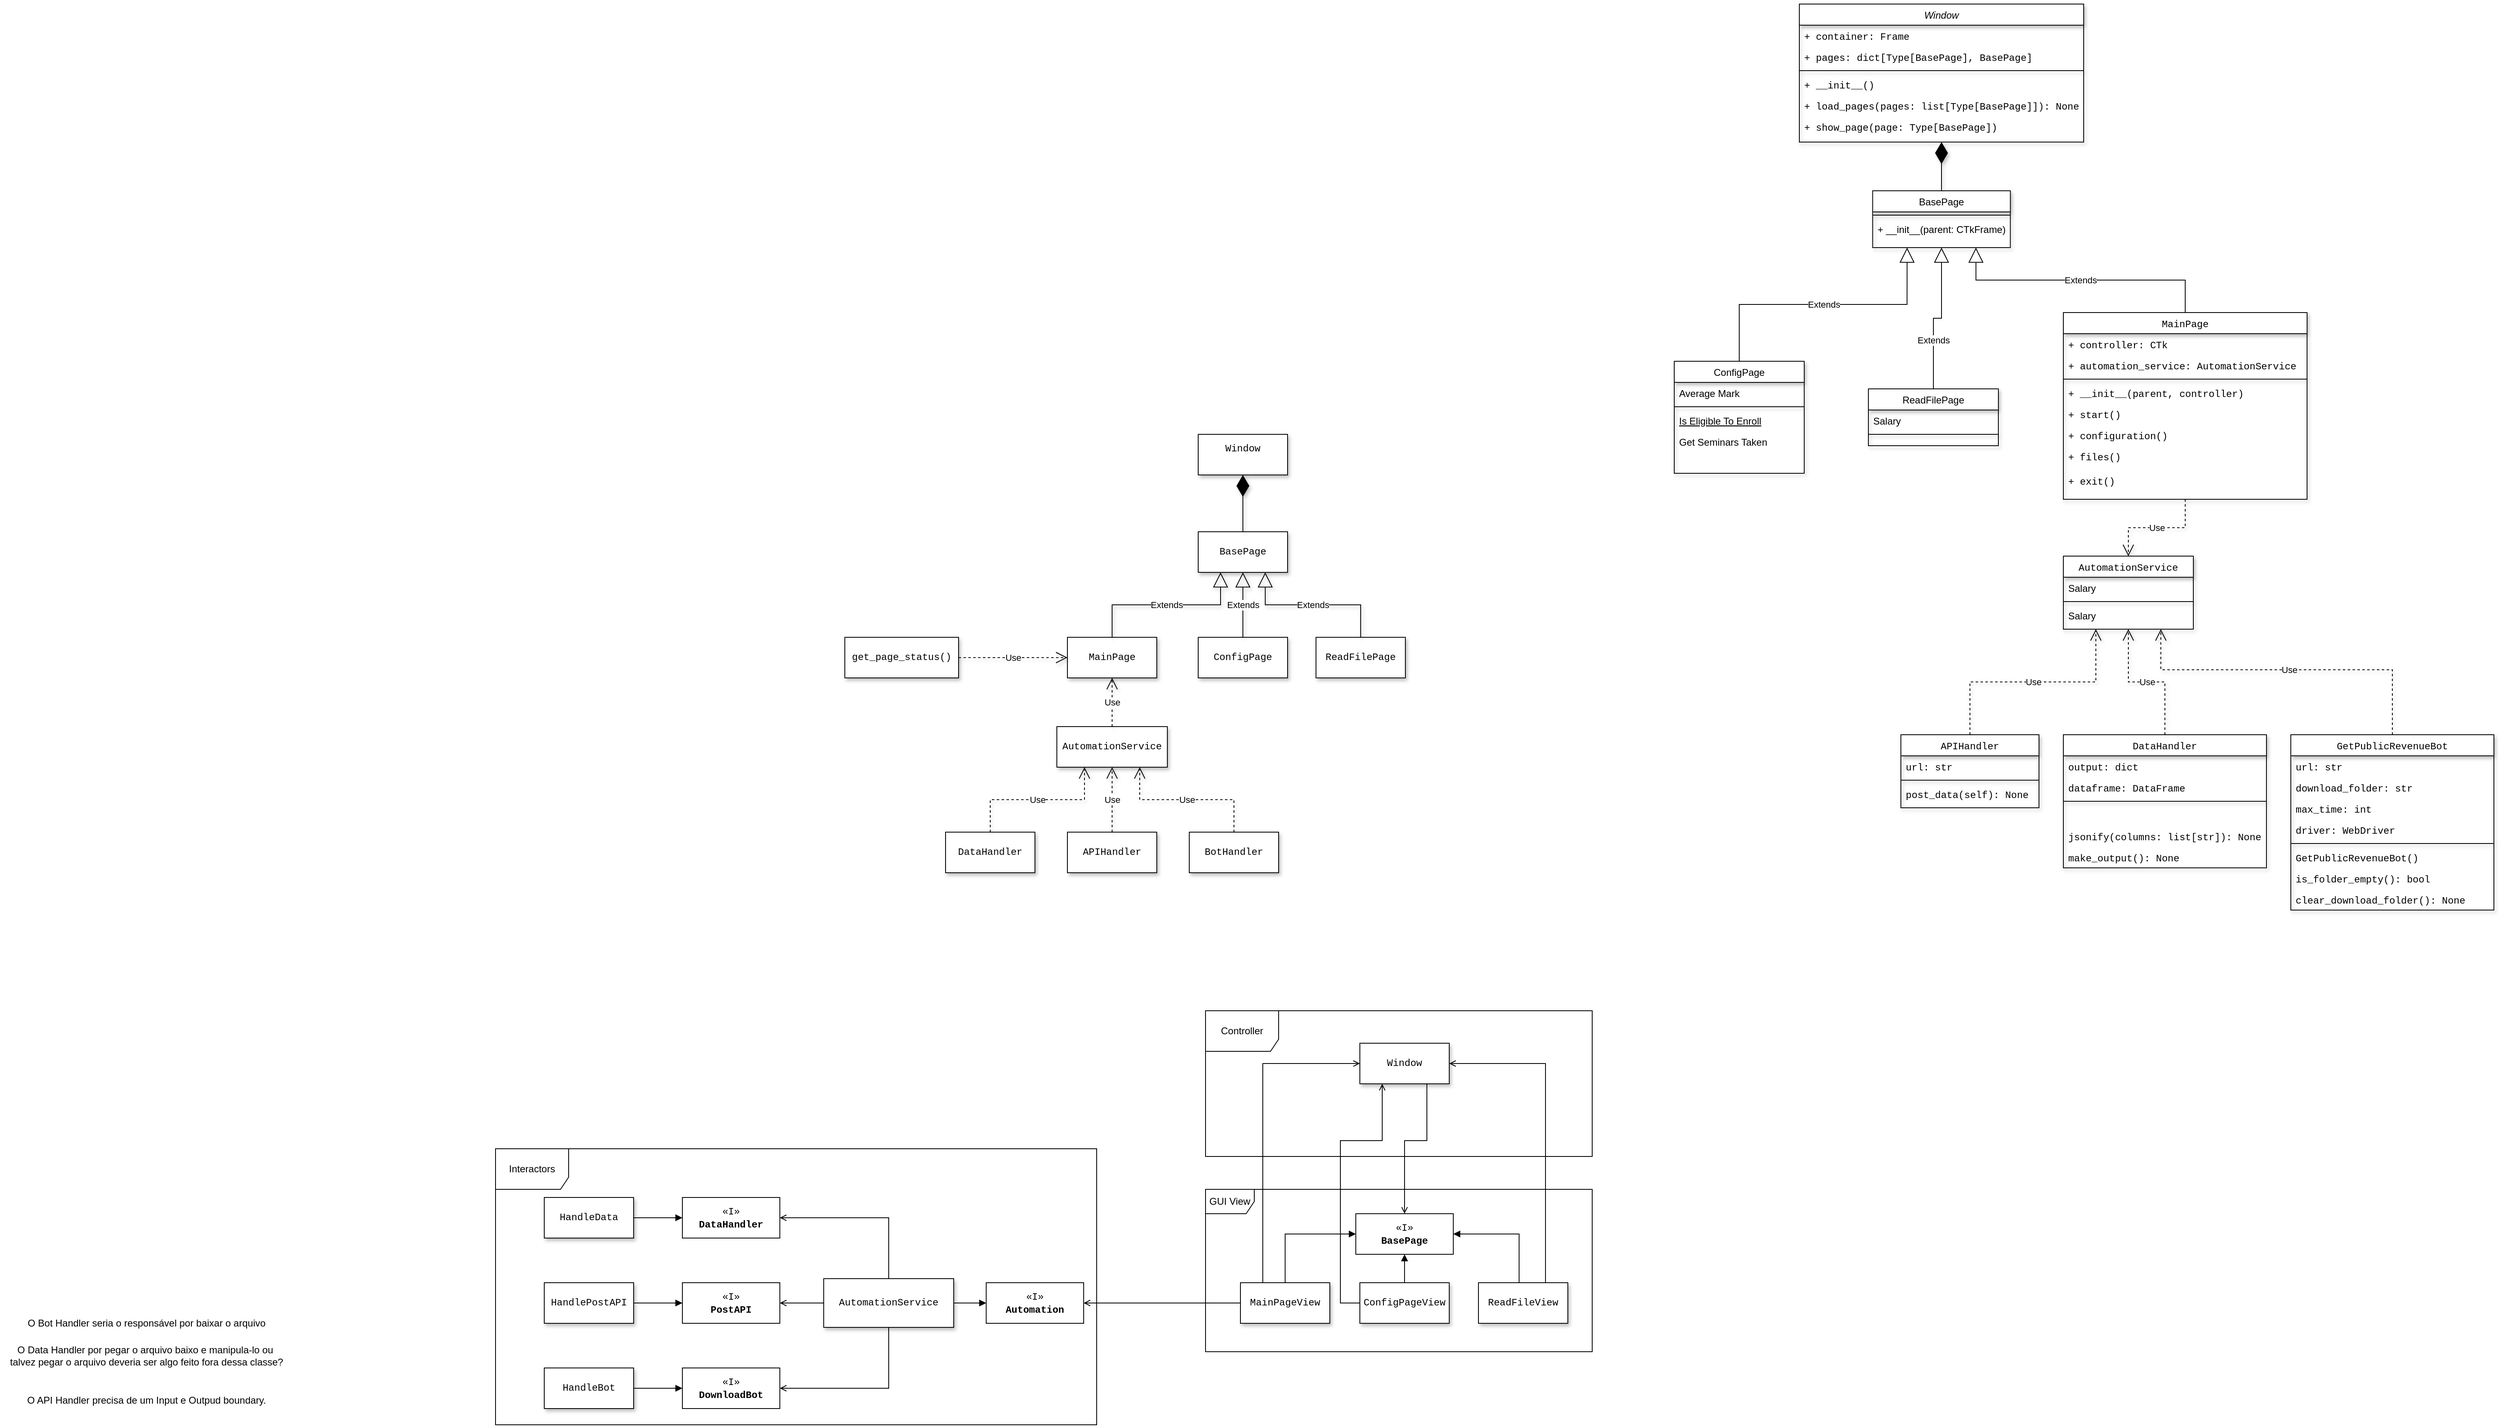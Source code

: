 <mxfile version="24.7.16">
  <diagram id="C5RBs43oDa-KdzZeNtuy" name="Page-1">
    <mxGraphModel dx="3318" dy="892" grid="1" gridSize="10" guides="1" tooltips="1" connect="1" arrows="1" fold="1" page="1" pageScale="1" pageWidth="827" pageHeight="1169" math="0" shadow="0">
      <root>
        <mxCell id="WIyWlLk6GJQsqaUBKTNV-0" />
        <mxCell id="WIyWlLk6GJQsqaUBKTNV-1" parent="WIyWlLk6GJQsqaUBKTNV-0" />
        <mxCell id="zkfFHV4jXpPFQw0GAbJ--0" value="Window" style="swimlane;fontStyle=2;align=center;verticalAlign=top;childLayout=stackLayout;horizontal=1;startSize=26;horizontalStack=0;resizeParent=1;resizeLast=0;collapsible=1;marginBottom=0;rounded=0;shadow=1;strokeWidth=1;" parent="WIyWlLk6GJQsqaUBKTNV-1" vertex="1">
          <mxGeometry x="1235" y="410" width="350" height="170" as="geometry">
            <mxRectangle x="230" y="140" width="160" height="26" as="alternateBounds" />
          </mxGeometry>
        </mxCell>
        <mxCell id="zkfFHV4jXpPFQw0GAbJ--1" value="+ container: Frame" style="text;align=left;verticalAlign=top;spacingLeft=4;spacingRight=4;overflow=hidden;rotatable=0;points=[[0,0.5],[1,0.5]];portConstraint=eastwest;fontFamily=Courier New;shadow=1;" parent="zkfFHV4jXpPFQw0GAbJ--0" vertex="1">
          <mxGeometry y="26" width="350" height="26" as="geometry" />
        </mxCell>
        <mxCell id="g-zU0oQT_0GEfk-_0RB5-38" value="+ pages: dict[Type[BasePage], BasePage]" style="text;align=left;verticalAlign=top;spacingLeft=4;spacingRight=4;overflow=hidden;rotatable=0;points=[[0,0.5],[1,0.5]];portConstraint=eastwest;fontFamily=Courier New;shadow=1;" parent="zkfFHV4jXpPFQw0GAbJ--0" vertex="1">
          <mxGeometry y="52" width="350" height="26" as="geometry" />
        </mxCell>
        <mxCell id="zkfFHV4jXpPFQw0GAbJ--4" value="" style="line;html=1;strokeWidth=1;align=left;verticalAlign=middle;spacingTop=-1;spacingLeft=3;spacingRight=3;rotatable=0;labelPosition=right;points=[];portConstraint=eastwest;shadow=1;" parent="zkfFHV4jXpPFQw0GAbJ--0" vertex="1">
          <mxGeometry y="78" width="350" height="8" as="geometry" />
        </mxCell>
        <mxCell id="zkfFHV4jXpPFQw0GAbJ--5" value="+ __init__()" style="text;align=left;verticalAlign=top;spacingLeft=4;spacingRight=4;overflow=hidden;rotatable=0;points=[[0,0.5],[1,0.5]];portConstraint=eastwest;fontFamily=Courier New;shadow=1;" parent="zkfFHV4jXpPFQw0GAbJ--0" vertex="1">
          <mxGeometry y="86" width="350" height="26" as="geometry" />
        </mxCell>
        <mxCell id="QHscMvE9-RnjpSWjxgZC-1" value="+ load_pages(pages: list[Type[BasePage]]): None" style="text;align=left;verticalAlign=top;spacingLeft=4;spacingRight=4;overflow=hidden;rotatable=0;points=[[0,0.5],[1,0.5]];portConstraint=eastwest;fontFamily=Courier New;shadow=1;" parent="zkfFHV4jXpPFQw0GAbJ--0" vertex="1">
          <mxGeometry y="112" width="350" height="26" as="geometry" />
        </mxCell>
        <mxCell id="QHscMvE9-RnjpSWjxgZC-0" value="+ show_page(page: Type[BasePage])" style="text;align=left;verticalAlign=top;spacingLeft=4;spacingRight=4;overflow=hidden;rotatable=0;points=[[0,0.5],[1,0.5]];portConstraint=eastwest;fontFamily=Courier New;shadow=1;" parent="zkfFHV4jXpPFQw0GAbJ--0" vertex="1">
          <mxGeometry y="138" width="350" height="26" as="geometry" />
        </mxCell>
        <mxCell id="zkfFHV4jXpPFQw0GAbJ--6" value="ConfigPage" style="swimlane;fontStyle=0;align=center;verticalAlign=top;childLayout=stackLayout;horizontal=1;startSize=26;horizontalStack=0;resizeParent=1;resizeLast=0;collapsible=1;marginBottom=0;rounded=0;shadow=1;strokeWidth=1;" parent="WIyWlLk6GJQsqaUBKTNV-1" vertex="1">
          <mxGeometry x="1081" y="850" width="160" height="138" as="geometry">
            <mxRectangle x="130" y="380" width="160" height="26" as="alternateBounds" />
          </mxGeometry>
        </mxCell>
        <mxCell id="zkfFHV4jXpPFQw0GAbJ--8" value="Average Mark" style="text;align=left;verticalAlign=top;spacingLeft=4;spacingRight=4;overflow=hidden;rotatable=0;points=[[0,0.5],[1,0.5]];portConstraint=eastwest;rounded=0;shadow=1;html=0;" parent="zkfFHV4jXpPFQw0GAbJ--6" vertex="1">
          <mxGeometry y="26" width="160" height="26" as="geometry" />
        </mxCell>
        <mxCell id="zkfFHV4jXpPFQw0GAbJ--9" value="" style="line;html=1;strokeWidth=1;align=left;verticalAlign=middle;spacingTop=-1;spacingLeft=3;spacingRight=3;rotatable=0;labelPosition=right;points=[];portConstraint=eastwest;shadow=1;" parent="zkfFHV4jXpPFQw0GAbJ--6" vertex="1">
          <mxGeometry y="52" width="160" height="8" as="geometry" />
        </mxCell>
        <mxCell id="zkfFHV4jXpPFQw0GAbJ--10" value="Is Eligible To Enroll" style="text;align=left;verticalAlign=top;spacingLeft=4;spacingRight=4;overflow=hidden;rotatable=0;points=[[0,0.5],[1,0.5]];portConstraint=eastwest;fontStyle=4;shadow=1;" parent="zkfFHV4jXpPFQw0GAbJ--6" vertex="1">
          <mxGeometry y="60" width="160" height="26" as="geometry" />
        </mxCell>
        <mxCell id="zkfFHV4jXpPFQw0GAbJ--11" value="Get Seminars Taken" style="text;align=left;verticalAlign=top;spacingLeft=4;spacingRight=4;overflow=hidden;rotatable=0;points=[[0,0.5],[1,0.5]];portConstraint=eastwest;shadow=1;" parent="zkfFHV4jXpPFQw0GAbJ--6" vertex="1">
          <mxGeometry y="86" width="160" height="26" as="geometry" />
        </mxCell>
        <mxCell id="zkfFHV4jXpPFQw0GAbJ--13" value="ReadFilePage" style="swimlane;fontStyle=0;align=center;verticalAlign=top;childLayout=stackLayout;horizontal=1;startSize=26;horizontalStack=0;resizeParent=1;resizeLast=0;collapsible=1;marginBottom=0;rounded=0;shadow=1;strokeWidth=1;" parent="WIyWlLk6GJQsqaUBKTNV-1" vertex="1">
          <mxGeometry x="1320" y="884" width="160" height="70" as="geometry">
            <mxRectangle x="340" y="380" width="170" height="26" as="alternateBounds" />
          </mxGeometry>
        </mxCell>
        <mxCell id="zkfFHV4jXpPFQw0GAbJ--14" value="Salary" style="text;align=left;verticalAlign=top;spacingLeft=4;spacingRight=4;overflow=hidden;rotatable=0;points=[[0,0.5],[1,0.5]];portConstraint=eastwest;shadow=1;" parent="zkfFHV4jXpPFQw0GAbJ--13" vertex="1">
          <mxGeometry y="26" width="160" height="26" as="geometry" />
        </mxCell>
        <mxCell id="zkfFHV4jXpPFQw0GAbJ--15" value="" style="line;html=1;strokeWidth=1;align=left;verticalAlign=middle;spacingTop=-1;spacingLeft=3;spacingRight=3;rotatable=0;labelPosition=right;points=[];portConstraint=eastwest;shadow=1;" parent="zkfFHV4jXpPFQw0GAbJ--13" vertex="1">
          <mxGeometry y="52" width="160" height="8" as="geometry" />
        </mxCell>
        <mxCell id="zkfFHV4jXpPFQw0GAbJ--17" value="MainPage" style="swimlane;fontStyle=0;align=center;verticalAlign=top;childLayout=stackLayout;horizontal=1;startSize=26;horizontalStack=0;resizeParent=1;resizeLast=0;collapsible=1;marginBottom=0;rounded=0;shadow=1;strokeWidth=1;fontFamily=Courier New;" parent="WIyWlLk6GJQsqaUBKTNV-1" vertex="1">
          <mxGeometry x="1560" y="790" width="300" height="230" as="geometry">
            <mxRectangle x="550" y="140" width="160" height="26" as="alternateBounds" />
          </mxGeometry>
        </mxCell>
        <mxCell id="zkfFHV4jXpPFQw0GAbJ--18" value="+ controller: CTk" style="text;align=left;verticalAlign=top;spacingLeft=4;spacingRight=4;overflow=hidden;rotatable=0;points=[[0,0.5],[1,0.5]];portConstraint=eastwest;shadow=1;fontFamily=Courier New;" parent="zkfFHV4jXpPFQw0GAbJ--17" vertex="1">
          <mxGeometry y="26" width="300" height="26" as="geometry" />
        </mxCell>
        <mxCell id="zkfFHV4jXpPFQw0GAbJ--20" value="+ automation_service: AutomationService" style="text;align=left;verticalAlign=top;spacingLeft=4;spacingRight=4;overflow=hidden;rotatable=0;points=[[0,0.5],[1,0.5]];portConstraint=eastwest;rounded=0;shadow=1;html=0;fontFamily=Courier New;" parent="zkfFHV4jXpPFQw0GAbJ--17" vertex="1">
          <mxGeometry y="52" width="300" height="26" as="geometry" />
        </mxCell>
        <mxCell id="zkfFHV4jXpPFQw0GAbJ--23" value="" style="line;html=1;strokeWidth=1;align=left;verticalAlign=middle;spacingTop=-1;spacingLeft=3;spacingRight=3;rotatable=0;labelPosition=right;points=[];portConstraint=eastwest;shadow=1;" parent="zkfFHV4jXpPFQw0GAbJ--17" vertex="1">
          <mxGeometry y="78" width="300" height="8" as="geometry" />
        </mxCell>
        <mxCell id="zkfFHV4jXpPFQw0GAbJ--24" value="+ __init__(parent, controller)" style="text;align=left;verticalAlign=top;spacingLeft=4;spacingRight=4;overflow=hidden;rotatable=0;points=[[0,0.5],[1,0.5]];portConstraint=eastwest;shadow=1;fontFamily=Courier New;" parent="zkfFHV4jXpPFQw0GAbJ--17" vertex="1">
          <mxGeometry y="86" width="300" height="26" as="geometry" />
        </mxCell>
        <mxCell id="zkfFHV4jXpPFQw0GAbJ--25" value="+ start()" style="text;align=left;verticalAlign=top;spacingLeft=4;spacingRight=4;overflow=hidden;rotatable=0;points=[[0,0.5],[1,0.5]];portConstraint=eastwest;shadow=1;fontFamily=Courier New;" parent="zkfFHV4jXpPFQw0GAbJ--17" vertex="1">
          <mxGeometry y="112" width="300" height="26" as="geometry" />
        </mxCell>
        <mxCell id="ytB4MkpsGnKEpf6S8_Jn-2" value="+ configuration()" style="text;align=left;verticalAlign=top;spacingLeft=4;spacingRight=4;overflow=hidden;rotatable=0;points=[[0,0.5],[1,0.5]];portConstraint=eastwest;shadow=1;fontFamily=Courier New;" parent="zkfFHV4jXpPFQw0GAbJ--17" vertex="1">
          <mxGeometry y="138" width="300" height="26" as="geometry" />
        </mxCell>
        <mxCell id="ytB4MkpsGnKEpf6S8_Jn-1" value="+ files()" style="text;align=left;verticalAlign=top;spacingLeft=4;spacingRight=4;overflow=hidden;rotatable=0;points=[[0,0.5],[1,0.5]];portConstraint=eastwest;shadow=1;fontFamily=Courier New;" parent="zkfFHV4jXpPFQw0GAbJ--17" vertex="1">
          <mxGeometry y="164" width="300" height="30" as="geometry" />
        </mxCell>
        <mxCell id="ytB4MkpsGnKEpf6S8_Jn-0" value="+ exit()" style="text;align=left;verticalAlign=top;spacingLeft=4;spacingRight=4;overflow=hidden;rotatable=0;points=[[0,0.5],[1,0.5]];portConstraint=eastwest;shadow=1;fontFamily=Courier New;" parent="zkfFHV4jXpPFQw0GAbJ--17" vertex="1">
          <mxGeometry y="194" width="300" height="26" as="geometry" />
        </mxCell>
        <mxCell id="QHscMvE9-RnjpSWjxgZC-2" value="AutomationService" style="swimlane;fontStyle=0;align=center;verticalAlign=top;childLayout=stackLayout;horizontal=1;startSize=26;horizontalStack=0;resizeParent=1;resizeLast=0;collapsible=1;marginBottom=0;rounded=0;shadow=1;strokeWidth=1;fontFamily=Courier New;" parent="WIyWlLk6GJQsqaUBKTNV-1" vertex="1">
          <mxGeometry x="1560" y="1090" width="160" height="90" as="geometry">
            <mxRectangle x="340" y="380" width="170" height="26" as="alternateBounds" />
          </mxGeometry>
        </mxCell>
        <mxCell id="QHscMvE9-RnjpSWjxgZC-3" value="Salary" style="text;align=left;verticalAlign=top;spacingLeft=4;spacingRight=4;overflow=hidden;rotatable=0;points=[[0,0.5],[1,0.5]];portConstraint=eastwest;shadow=1;" parent="QHscMvE9-RnjpSWjxgZC-2" vertex="1">
          <mxGeometry y="26" width="160" height="26" as="geometry" />
        </mxCell>
        <mxCell id="QHscMvE9-RnjpSWjxgZC-4" value="" style="line;html=1;strokeWidth=1;align=left;verticalAlign=middle;spacingTop=-1;spacingLeft=3;spacingRight=3;rotatable=0;labelPosition=right;points=[];portConstraint=eastwest;shadow=1;" parent="QHscMvE9-RnjpSWjxgZC-2" vertex="1">
          <mxGeometry y="52" width="160" height="8" as="geometry" />
        </mxCell>
        <mxCell id="g-zU0oQT_0GEfk-_0RB5-23" value="Salary" style="text;align=left;verticalAlign=top;spacingLeft=4;spacingRight=4;overflow=hidden;rotatable=0;points=[[0,0.5],[1,0.5]];portConstraint=eastwest;shadow=1;" parent="QHscMvE9-RnjpSWjxgZC-2" vertex="1">
          <mxGeometry y="60" width="160" height="26" as="geometry" />
        </mxCell>
        <mxCell id="QHscMvE9-RnjpSWjxgZC-6" value="DataHandler" style="swimlane;fontStyle=0;align=center;verticalAlign=top;childLayout=stackLayout;horizontal=1;startSize=26;horizontalStack=0;resizeParent=1;resizeLast=0;collapsible=1;marginBottom=0;rounded=0;shadow=1;strokeWidth=1;fontFamily=Courier New;" parent="WIyWlLk6GJQsqaUBKTNV-1" vertex="1">
          <mxGeometry x="1560" y="1310" width="250" height="164" as="geometry">
            <mxRectangle x="550" y="140" width="160" height="26" as="alternateBounds" />
          </mxGeometry>
        </mxCell>
        <mxCell id="QHscMvE9-RnjpSWjxgZC-7" value="output: dict" style="text;align=left;verticalAlign=top;spacingLeft=4;spacingRight=4;overflow=hidden;rotatable=0;points=[[0,0.5],[1,0.5]];portConstraint=eastwest;fontFamily=Courier New;shadow=1;" parent="QHscMvE9-RnjpSWjxgZC-6" vertex="1">
          <mxGeometry y="26" width="250" height="26" as="geometry" />
        </mxCell>
        <mxCell id="QHscMvE9-RnjpSWjxgZC-8" value="dataframe: DataFrame" style="text;align=left;verticalAlign=top;spacingLeft=4;spacingRight=4;overflow=hidden;rotatable=0;points=[[0,0.5],[1,0.5]];portConstraint=eastwest;rounded=0;shadow=1;html=0;fontFamily=Courier New;" parent="QHscMvE9-RnjpSWjxgZC-6" vertex="1">
          <mxGeometry y="52" width="250" height="26" as="geometry" />
        </mxCell>
        <mxCell id="QHscMvE9-RnjpSWjxgZC-12" value="" style="line;html=1;strokeWidth=1;align=left;verticalAlign=middle;spacingTop=-1;spacingLeft=3;spacingRight=3;rotatable=0;labelPosition=right;points=[];portConstraint=eastwest;shadow=1;" parent="QHscMvE9-RnjpSWjxgZC-6" vertex="1">
          <mxGeometry y="78" width="250" height="8" as="geometry" />
        </mxCell>
        <mxCell id="g-zU0oQT_0GEfk-_0RB5-37" style="text;align=left;verticalAlign=top;spacingLeft=4;spacingRight=4;overflow=hidden;rotatable=0;points=[[0,0.5],[1,0.5]];portConstraint=eastwest;fontFamily=Courier New;shadow=1;" parent="QHscMvE9-RnjpSWjxgZC-6" vertex="1">
          <mxGeometry y="86" width="250" height="26" as="geometry" />
        </mxCell>
        <mxCell id="QHscMvE9-RnjpSWjxgZC-13" value="jsonify(columns: list[str]): None" style="text;align=left;verticalAlign=top;spacingLeft=4;spacingRight=4;overflow=hidden;rotatable=0;points=[[0,0.5],[1,0.5]];portConstraint=eastwest;fontFamily=Courier New;shadow=1;" parent="QHscMvE9-RnjpSWjxgZC-6" vertex="1">
          <mxGeometry y="112" width="250" height="26" as="geometry" />
        </mxCell>
        <mxCell id="QHscMvE9-RnjpSWjxgZC-14" value="make_output(): None" style="text;align=left;verticalAlign=top;spacingLeft=4;spacingRight=4;overflow=hidden;rotatable=0;points=[[0,0.5],[1,0.5]];portConstraint=eastwest;fontFamily=Courier New;shadow=1;" parent="QHscMvE9-RnjpSWjxgZC-6" vertex="1">
          <mxGeometry y="138" width="250" height="26" as="geometry" />
        </mxCell>
        <mxCell id="QHscMvE9-RnjpSWjxgZC-15" value="APIHandler" style="swimlane;fontStyle=0;align=center;verticalAlign=top;childLayout=stackLayout;horizontal=1;startSize=26;horizontalStack=0;resizeParent=1;resizeLast=0;collapsible=1;marginBottom=0;rounded=0;shadow=1;strokeWidth=1;fontFamily=Courier New;" parent="WIyWlLk6GJQsqaUBKTNV-1" vertex="1">
          <mxGeometry x="1360" y="1310" width="170" height="90" as="geometry">
            <mxRectangle x="550" y="140" width="160" height="26" as="alternateBounds" />
          </mxGeometry>
        </mxCell>
        <mxCell id="QHscMvE9-RnjpSWjxgZC-16" value="url: str    " style="text;align=left;verticalAlign=top;spacingLeft=4;spacingRight=4;overflow=hidden;rotatable=0;points=[[0,0.5],[1,0.5]];portConstraint=eastwest;fontFamily=Courier New;shadow=1;" parent="QHscMvE9-RnjpSWjxgZC-15" vertex="1">
          <mxGeometry y="26" width="170" height="26" as="geometry" />
        </mxCell>
        <mxCell id="QHscMvE9-RnjpSWjxgZC-21" value="" style="line;html=1;strokeWidth=1;align=left;verticalAlign=middle;spacingTop=-1;spacingLeft=3;spacingRight=3;rotatable=0;labelPosition=right;points=[];portConstraint=eastwest;shadow=1;" parent="QHscMvE9-RnjpSWjxgZC-15" vertex="1">
          <mxGeometry y="52" width="170" height="8" as="geometry" />
        </mxCell>
        <mxCell id="QHscMvE9-RnjpSWjxgZC-22" value="post_data(self): None" style="text;align=left;verticalAlign=top;spacingLeft=4;spacingRight=4;overflow=hidden;rotatable=0;points=[[0,0.5],[1,0.5]];portConstraint=eastwest;fontFamily=Courier New;shadow=1;" parent="QHscMvE9-RnjpSWjxgZC-15" vertex="1">
          <mxGeometry y="60" width="170" height="26" as="geometry" />
        </mxCell>
        <mxCell id="g-zU0oQT_0GEfk-_0RB5-0" value="Window&lt;div&gt;&lt;br&gt;&lt;/div&gt;" style="html=1;whiteSpace=wrap;fontFamily=Courier New;shadow=1;" parent="WIyWlLk6GJQsqaUBKTNV-1" vertex="1">
          <mxGeometry x="495" y="940" width="110" height="50" as="geometry" />
        </mxCell>
        <mxCell id="g-zU0oQT_0GEfk-_0RB5-2" value="BasePage" style="html=1;whiteSpace=wrap;fontFamily=Courier New;shadow=1;" parent="WIyWlLk6GJQsqaUBKTNV-1" vertex="1">
          <mxGeometry x="495" y="1060" width="110" height="50" as="geometry" />
        </mxCell>
        <mxCell id="g-zU0oQT_0GEfk-_0RB5-4" value="MainPage" style="html=1;whiteSpace=wrap;fontFamily=Courier New;shadow=1;" parent="WIyWlLk6GJQsqaUBKTNV-1" vertex="1">
          <mxGeometry x="334" y="1190" width="110" height="50" as="geometry" />
        </mxCell>
        <mxCell id="g-zU0oQT_0GEfk-_0RB5-5" value="ConfigPage" style="html=1;whiteSpace=wrap;fontFamily=Courier New;shadow=1;" parent="WIyWlLk6GJQsqaUBKTNV-1" vertex="1">
          <mxGeometry x="495" y="1190" width="110" height="50" as="geometry" />
        </mxCell>
        <mxCell id="g-zU0oQT_0GEfk-_0RB5-6" value="ReadFilePage" style="html=1;whiteSpace=wrap;fontFamily=Courier New;shadow=1;" parent="WIyWlLk6GJQsqaUBKTNV-1" vertex="1">
          <mxGeometry x="640" y="1190" width="110" height="50" as="geometry" />
        </mxCell>
        <mxCell id="g-zU0oQT_0GEfk-_0RB5-7" value="Extends" style="endArrow=block;endSize=16;endFill=0;html=1;rounded=0;exitX=0.5;exitY=0;exitDx=0;exitDy=0;entryX=0.25;entryY=1;entryDx=0;entryDy=0;edgeStyle=orthogonalEdgeStyle;shadow=1;" parent="WIyWlLk6GJQsqaUBKTNV-1" source="g-zU0oQT_0GEfk-_0RB5-4" target="g-zU0oQT_0GEfk-_0RB5-2" edge="1">
          <mxGeometry width="160" relative="1" as="geometry">
            <mxPoint x="370" y="1320" as="sourcePoint" />
            <mxPoint x="530" y="1320" as="targetPoint" />
          </mxGeometry>
        </mxCell>
        <mxCell id="g-zU0oQT_0GEfk-_0RB5-8" value="Extends" style="endArrow=block;endSize=16;endFill=0;html=1;rounded=0;exitX=0.5;exitY=0;exitDx=0;exitDy=0;entryX=0.5;entryY=1;entryDx=0;entryDy=0;shadow=1;" parent="WIyWlLk6GJQsqaUBKTNV-1" source="g-zU0oQT_0GEfk-_0RB5-5" target="g-zU0oQT_0GEfk-_0RB5-2" edge="1">
          <mxGeometry width="160" relative="1" as="geometry">
            <mxPoint x="399" y="1200" as="sourcePoint" />
            <mxPoint x="538" y="1120" as="targetPoint" />
          </mxGeometry>
        </mxCell>
        <mxCell id="g-zU0oQT_0GEfk-_0RB5-9" value="Extends" style="endArrow=block;endSize=16;endFill=0;html=1;rounded=0;exitX=0.5;exitY=0;exitDx=0;exitDy=0;entryX=0.75;entryY=1;entryDx=0;entryDy=0;edgeStyle=orthogonalEdgeStyle;shadow=1;" parent="WIyWlLk6GJQsqaUBKTNV-1" source="g-zU0oQT_0GEfk-_0RB5-6" target="g-zU0oQT_0GEfk-_0RB5-2" edge="1">
          <mxGeometry width="160" relative="1" as="geometry">
            <mxPoint x="560" y="1200" as="sourcePoint" />
            <mxPoint x="560" y="1120" as="targetPoint" />
          </mxGeometry>
        </mxCell>
        <mxCell id="g-zU0oQT_0GEfk-_0RB5-10" value="" style="endArrow=diamondThin;endFill=1;endSize=24;html=1;rounded=0;exitX=0.5;exitY=0;exitDx=0;exitDy=0;entryX=0.5;entryY=1;entryDx=0;entryDy=0;shadow=1;" parent="WIyWlLk6GJQsqaUBKTNV-1" source="g-zU0oQT_0GEfk-_0RB5-2" target="g-zU0oQT_0GEfk-_0RB5-0" edge="1">
          <mxGeometry width="160" relative="1" as="geometry">
            <mxPoint x="440" y="1070" as="sourcePoint" />
            <mxPoint x="420" y="1020" as="targetPoint" />
          </mxGeometry>
        </mxCell>
        <mxCell id="g-zU0oQT_0GEfk-_0RB5-11" value="AutomationService" style="html=1;whiteSpace=wrap;fontFamily=Courier New;shadow=1;" parent="WIyWlLk6GJQsqaUBKTNV-1" vertex="1">
          <mxGeometry x="321" y="1300" width="136" height="50" as="geometry" />
        </mxCell>
        <mxCell id="g-zU0oQT_0GEfk-_0RB5-12" value="BotHandler" style="html=1;whiteSpace=wrap;fontFamily=Courier New;shadow=1;" parent="WIyWlLk6GJQsqaUBKTNV-1" vertex="1">
          <mxGeometry x="484" y="1430" width="110" height="50" as="geometry" />
        </mxCell>
        <mxCell id="g-zU0oQT_0GEfk-_0RB5-13" value="DataHandler" style="html=1;whiteSpace=wrap;fontFamily=Courier New;shadow=1;" parent="WIyWlLk6GJQsqaUBKTNV-1" vertex="1">
          <mxGeometry x="184" y="1430" width="110" height="50" as="geometry" />
        </mxCell>
        <mxCell id="g-zU0oQT_0GEfk-_0RB5-14" value="APIHandler" style="html=1;whiteSpace=wrap;fontFamily=Courier New;shadow=1;" parent="WIyWlLk6GJQsqaUBKTNV-1" vertex="1">
          <mxGeometry x="334" y="1430" width="110" height="50" as="geometry" />
        </mxCell>
        <mxCell id="g-zU0oQT_0GEfk-_0RB5-15" value="Use" style="endArrow=open;endSize=12;dashed=1;html=1;rounded=0;exitX=0.5;exitY=0;exitDx=0;exitDy=0;entryX=0.25;entryY=1;entryDx=0;entryDy=0;edgeStyle=orthogonalEdgeStyle;shadow=1;" parent="WIyWlLk6GJQsqaUBKTNV-1" source="g-zU0oQT_0GEfk-_0RB5-13" target="g-zU0oQT_0GEfk-_0RB5-11" edge="1">
          <mxGeometry width="160" relative="1" as="geometry">
            <mxPoint x="284" y="1420" as="sourcePoint" />
            <mxPoint x="444" y="1420" as="targetPoint" />
          </mxGeometry>
        </mxCell>
        <mxCell id="g-zU0oQT_0GEfk-_0RB5-16" value="Use" style="endArrow=open;endSize=12;dashed=1;html=1;rounded=0;exitX=0.5;exitY=0;exitDx=0;exitDy=0;entryX=0.5;entryY=1;entryDx=0;entryDy=0;shadow=1;" parent="WIyWlLk6GJQsqaUBKTNV-1" source="g-zU0oQT_0GEfk-_0RB5-14" target="g-zU0oQT_0GEfk-_0RB5-11" edge="1">
          <mxGeometry width="160" relative="1" as="geometry">
            <mxPoint x="249" y="1440" as="sourcePoint" />
            <mxPoint x="399" y="1360" as="targetPoint" />
          </mxGeometry>
        </mxCell>
        <mxCell id="g-zU0oQT_0GEfk-_0RB5-17" value="Use" style="endArrow=open;endSize=12;dashed=1;html=1;rounded=0;exitX=0.5;exitY=0;exitDx=0;exitDy=0;entryX=0.75;entryY=1;entryDx=0;entryDy=0;edgeStyle=orthogonalEdgeStyle;shadow=1;" parent="WIyWlLk6GJQsqaUBKTNV-1" source="g-zU0oQT_0GEfk-_0RB5-12" target="g-zU0oQT_0GEfk-_0RB5-11" edge="1">
          <mxGeometry width="160" relative="1" as="geometry">
            <mxPoint x="399" y="1440" as="sourcePoint" />
            <mxPoint x="399" y="1360" as="targetPoint" />
          </mxGeometry>
        </mxCell>
        <mxCell id="g-zU0oQT_0GEfk-_0RB5-18" value="Use" style="endArrow=open;endSize=12;dashed=1;html=1;rounded=0;exitX=0.5;exitY=0;exitDx=0;exitDy=0;entryX=0.5;entryY=1;entryDx=0;entryDy=0;shadow=1;" parent="WIyWlLk6GJQsqaUBKTNV-1" source="g-zU0oQT_0GEfk-_0RB5-11" target="g-zU0oQT_0GEfk-_0RB5-4" edge="1">
          <mxGeometry width="160" relative="1" as="geometry">
            <mxPoint x="394.64" y="1350" as="sourcePoint" />
            <mxPoint x="394.64" y="1270" as="targetPoint" />
          </mxGeometry>
        </mxCell>
        <mxCell id="g-zU0oQT_0GEfk-_0RB5-19" value="&lt;div&gt;get_page_status()&lt;/div&gt;" style="html=1;whiteSpace=wrap;fontFamily=Courier New;shadow=1;" parent="WIyWlLk6GJQsqaUBKTNV-1" vertex="1">
          <mxGeometry x="60" y="1190" width="140" height="50" as="geometry" />
        </mxCell>
        <mxCell id="g-zU0oQT_0GEfk-_0RB5-20" value="Use" style="endArrow=open;endSize=12;dashed=1;html=1;rounded=0;exitX=1;exitY=0.5;exitDx=0;exitDy=0;entryX=0;entryY=0.5;entryDx=0;entryDy=0;edgeStyle=orthogonalEdgeStyle;shadow=1;" parent="WIyWlLk6GJQsqaUBKTNV-1" source="g-zU0oQT_0GEfk-_0RB5-19" target="g-zU0oQT_0GEfk-_0RB5-4" edge="1">
          <mxGeometry width="160" relative="1" as="geometry">
            <mxPoint x="249" y="1440" as="sourcePoint" />
            <mxPoint x="365" y="1360" as="targetPoint" />
          </mxGeometry>
        </mxCell>
        <mxCell id="g-zU0oQT_0GEfk-_0RB5-24" value="Use" style="endArrow=open;endSize=12;dashed=1;html=1;rounded=0;exitX=0.5;exitY=0;exitDx=0;exitDy=0;entryX=0.25;entryY=1;entryDx=0;entryDy=0;edgeStyle=orthogonalEdgeStyle;shadow=1;" parent="WIyWlLk6GJQsqaUBKTNV-1" source="QHscMvE9-RnjpSWjxgZC-15" target="QHscMvE9-RnjpSWjxgZC-2" edge="1">
          <mxGeometry width="160" relative="1" as="geometry">
            <mxPoint x="1457" y="1082" as="sourcePoint" />
            <mxPoint x="1570" y="1139" as="targetPoint" />
          </mxGeometry>
        </mxCell>
        <mxCell id="g-zU0oQT_0GEfk-_0RB5-25" value="Use" style="endArrow=open;endSize=12;dashed=1;html=1;rounded=0;entryX=0.5;entryY=1;entryDx=0;entryDy=0;edgeStyle=orthogonalEdgeStyle;exitX=0.5;exitY=0;exitDx=0;exitDy=0;shadow=1;" parent="WIyWlLk6GJQsqaUBKTNV-1" source="QHscMvE9-RnjpSWjxgZC-6" target="QHscMvE9-RnjpSWjxgZC-2" edge="1">
          <mxGeometry width="160" relative="1" as="geometry">
            <mxPoint x="1691" y="1310" as="sourcePoint" />
            <mxPoint x="1610" y="1190" as="targetPoint" />
          </mxGeometry>
        </mxCell>
        <mxCell id="g-zU0oQT_0GEfk-_0RB5-26" value="Use" style="endArrow=open;endSize=12;dashed=1;html=1;rounded=0;entryX=0.75;entryY=1;entryDx=0;entryDy=0;edgeStyle=orthogonalEdgeStyle;exitX=0.5;exitY=0;exitDx=0;exitDy=0;shadow=1;" parent="WIyWlLk6GJQsqaUBKTNV-1" source="g-zU0oQT_0GEfk-_0RB5-27" target="QHscMvE9-RnjpSWjxgZC-2" edge="1">
          <mxGeometry width="160" relative="1" as="geometry">
            <mxPoint x="1860" y="1300" as="sourcePoint" />
            <mxPoint x="1650" y="1190" as="targetPoint" />
            <Array as="points">
              <mxPoint x="1965" y="1230" />
              <mxPoint x="1680" y="1230" />
            </Array>
          </mxGeometry>
        </mxCell>
        <mxCell id="g-zU0oQT_0GEfk-_0RB5-27" value="GetPublicRevenueBot" style="swimlane;fontStyle=0;align=center;verticalAlign=top;childLayout=stackLayout;horizontal=1;startSize=26;horizontalStack=0;resizeParent=1;resizeLast=0;collapsible=1;marginBottom=0;rounded=0;shadow=1;strokeWidth=1;fontFamily=Courier New;" parent="WIyWlLk6GJQsqaUBKTNV-1" vertex="1">
          <mxGeometry x="1840" y="1310" width="250" height="216" as="geometry">
            <mxRectangle x="550" y="140" width="160" height="26" as="alternateBounds" />
          </mxGeometry>
        </mxCell>
        <mxCell id="g-zU0oQT_0GEfk-_0RB5-28" value="url: str" style="text;align=left;verticalAlign=top;spacingLeft=4;spacingRight=4;overflow=hidden;rotatable=0;points=[[0,0.5],[1,0.5]];portConstraint=eastwest;fontFamily=Courier New;shadow=1;" parent="g-zU0oQT_0GEfk-_0RB5-27" vertex="1">
          <mxGeometry y="26" width="250" height="26" as="geometry" />
        </mxCell>
        <mxCell id="g-zU0oQT_0GEfk-_0RB5-29" value="download_folder: str" style="text;align=left;verticalAlign=top;spacingLeft=4;spacingRight=4;overflow=hidden;rotatable=0;points=[[0,0.5],[1,0.5]];portConstraint=eastwest;rounded=0;shadow=1;html=0;fontFamily=Courier New;" parent="g-zU0oQT_0GEfk-_0RB5-27" vertex="1">
          <mxGeometry y="52" width="250" height="26" as="geometry" />
        </mxCell>
        <mxCell id="g-zU0oQT_0GEfk-_0RB5-34" value="max_time: int" style="text;align=left;verticalAlign=top;spacingLeft=4;spacingRight=4;overflow=hidden;rotatable=0;points=[[0,0.5],[1,0.5]];portConstraint=eastwest;rounded=0;shadow=1;html=0;fontFamily=Courier New;" parent="g-zU0oQT_0GEfk-_0RB5-27" vertex="1">
          <mxGeometry y="78" width="250" height="26" as="geometry" />
        </mxCell>
        <mxCell id="g-zU0oQT_0GEfk-_0RB5-35" value="driver: WebDriver" style="text;align=left;verticalAlign=top;spacingLeft=4;spacingRight=4;overflow=hidden;rotatable=0;points=[[0,0.5],[1,0.5]];portConstraint=eastwest;rounded=0;shadow=1;html=0;fontFamily=Courier New;" parent="g-zU0oQT_0GEfk-_0RB5-27" vertex="1">
          <mxGeometry y="104" width="250" height="26" as="geometry" />
        </mxCell>
        <mxCell id="g-zU0oQT_0GEfk-_0RB5-30" value="" style="line;html=1;strokeWidth=1;align=left;verticalAlign=middle;spacingTop=-1;spacingLeft=3;spacingRight=3;rotatable=0;labelPosition=right;points=[];portConstraint=eastwest;shadow=1;" parent="g-zU0oQT_0GEfk-_0RB5-27" vertex="1">
          <mxGeometry y="130" width="250" height="8" as="geometry" />
        </mxCell>
        <mxCell id="g-zU0oQT_0GEfk-_0RB5-36" value="GetPublicRevenueBot()" style="text;align=left;verticalAlign=top;spacingLeft=4;spacingRight=4;overflow=hidden;rotatable=0;points=[[0,0.5],[1,0.5]];portConstraint=eastwest;fontFamily=Courier New;shadow=1;" parent="g-zU0oQT_0GEfk-_0RB5-27" vertex="1">
          <mxGeometry y="138" width="250" height="26" as="geometry" />
        </mxCell>
        <mxCell id="g-zU0oQT_0GEfk-_0RB5-31" value="is_folder_empty(): bool" style="text;align=left;verticalAlign=top;spacingLeft=4;spacingRight=4;overflow=hidden;rotatable=0;points=[[0,0.5],[1,0.5]];portConstraint=eastwest;fontFamily=Courier New;shadow=1;" parent="g-zU0oQT_0GEfk-_0RB5-27" vertex="1">
          <mxGeometry y="164" width="250" height="26" as="geometry" />
        </mxCell>
        <mxCell id="g-zU0oQT_0GEfk-_0RB5-32" value="clear_download_folder(): None" style="text;align=left;verticalAlign=top;spacingLeft=4;spacingRight=4;overflow=hidden;rotatable=0;points=[[0,0.5],[1,0.5]];portConstraint=eastwest;fontFamily=Courier New;shadow=1;" parent="g-zU0oQT_0GEfk-_0RB5-27" vertex="1">
          <mxGeometry y="190" width="250" height="26" as="geometry" />
        </mxCell>
        <mxCell id="g-zU0oQT_0GEfk-_0RB5-41" value="BasePage" style="swimlane;fontStyle=0;align=center;verticalAlign=top;childLayout=stackLayout;horizontal=1;startSize=26;horizontalStack=0;resizeParent=1;resizeLast=0;collapsible=1;marginBottom=0;rounded=0;shadow=1;strokeWidth=1;" parent="WIyWlLk6GJQsqaUBKTNV-1" vertex="1">
          <mxGeometry x="1325.25" y="640" width="169.5" height="70" as="geometry">
            <mxRectangle x="340" y="380" width="170" height="26" as="alternateBounds" />
          </mxGeometry>
        </mxCell>
        <mxCell id="g-zU0oQT_0GEfk-_0RB5-43" value="" style="line;html=1;strokeWidth=1;align=left;verticalAlign=middle;spacingTop=-1;spacingLeft=3;spacingRight=3;rotatable=0;labelPosition=right;points=[];portConstraint=eastwest;shadow=1;" parent="g-zU0oQT_0GEfk-_0RB5-41" vertex="1">
          <mxGeometry y="26" width="169.5" height="8" as="geometry" />
        </mxCell>
        <mxCell id="g-zU0oQT_0GEfk-_0RB5-42" value="+ __init__(parent: CTkFrame)" style="text;align=left;verticalAlign=top;spacingLeft=4;spacingRight=4;overflow=hidden;rotatable=0;points=[[0,0.5],[1,0.5]];portConstraint=eastwest;shadow=1;" parent="g-zU0oQT_0GEfk-_0RB5-41" vertex="1">
          <mxGeometry y="34" width="169.5" height="26" as="geometry" />
        </mxCell>
        <mxCell id="g-zU0oQT_0GEfk-_0RB5-44" value="Extends" style="endArrow=block;endSize=16;endFill=0;html=1;rounded=0;exitX=0.5;exitY=0;exitDx=0;exitDy=0;edgeStyle=orthogonalEdgeStyle;entryX=0.25;entryY=1;entryDx=0;entryDy=0;" parent="WIyWlLk6GJQsqaUBKTNV-1" source="zkfFHV4jXpPFQw0GAbJ--6" target="g-zU0oQT_0GEfk-_0RB5-41" edge="1">
          <mxGeometry width="160" relative="1" as="geometry">
            <mxPoint x="1170" y="820" as="sourcePoint" />
            <mxPoint x="1370" y="730" as="targetPoint" />
          </mxGeometry>
        </mxCell>
        <mxCell id="g-zU0oQT_0GEfk-_0RB5-45" value="Extends" style="endArrow=block;endSize=16;endFill=0;html=1;rounded=0;exitX=0.5;exitY=0;exitDx=0;exitDy=0;entryX=0.5;entryY=1;entryDx=0;entryDy=0;edgeStyle=orthogonalEdgeStyle;" parent="WIyWlLk6GJQsqaUBKTNV-1" source="zkfFHV4jXpPFQw0GAbJ--13" target="g-zU0oQT_0GEfk-_0RB5-41" edge="1">
          <mxGeometry x="-0.342" width="160" relative="1" as="geometry">
            <mxPoint x="1171" y="860" as="sourcePoint" />
            <mxPoint x="1380" y="740" as="targetPoint" />
            <mxPoint as="offset" />
          </mxGeometry>
        </mxCell>
        <mxCell id="g-zU0oQT_0GEfk-_0RB5-46" value="Extends" style="endArrow=block;endSize=16;endFill=0;html=1;rounded=0;exitX=0.5;exitY=0;exitDx=0;exitDy=0;entryX=0.75;entryY=1;entryDx=0;entryDy=0;edgeStyle=orthogonalEdgeStyle;" parent="WIyWlLk6GJQsqaUBKTNV-1" source="zkfFHV4jXpPFQw0GAbJ--17" target="g-zU0oQT_0GEfk-_0RB5-41" edge="1">
          <mxGeometry width="160" relative="1" as="geometry">
            <mxPoint x="1410" y="894" as="sourcePoint" />
            <mxPoint x="1420" y="740" as="targetPoint" />
          </mxGeometry>
        </mxCell>
        <mxCell id="g-zU0oQT_0GEfk-_0RB5-47" value="" style="endArrow=diamondThin;endFill=1;endSize=24;html=1;rounded=0;exitX=0.5;exitY=0;exitDx=0;exitDy=0;entryX=0.5;entryY=1;entryDx=0;entryDy=0;shadow=1;" parent="WIyWlLk6GJQsqaUBKTNV-1" source="g-zU0oQT_0GEfk-_0RB5-41" target="zkfFHV4jXpPFQw0GAbJ--0" edge="1">
          <mxGeometry width="160" relative="1" as="geometry">
            <mxPoint x="1230" y="690" as="sourcePoint" />
            <mxPoint x="1230" y="620" as="targetPoint" />
          </mxGeometry>
        </mxCell>
        <mxCell id="ytB4MkpsGnKEpf6S8_Jn-3" value="Use" style="endArrow=open;endSize=12;dashed=1;html=1;rounded=0;exitX=0.5;exitY=1;exitDx=0;exitDy=0;entryX=0.5;entryY=0;entryDx=0;entryDy=0;edgeStyle=orthogonalEdgeStyle;shadow=1;" parent="WIyWlLk6GJQsqaUBKTNV-1" source="zkfFHV4jXpPFQw0GAbJ--17" target="QHscMvE9-RnjpSWjxgZC-2" edge="1">
          <mxGeometry width="160" relative="1" as="geometry">
            <mxPoint x="1320" y="1120" as="sourcePoint" />
            <mxPoint x="1475" y="990" as="targetPoint" />
          </mxGeometry>
        </mxCell>
        <mxCell id="BUmgbFlJVZWhThY6M0bS-0" value="GUI View" style="shape=umlFrame;whiteSpace=wrap;html=1;pointerEvents=0;" vertex="1" parent="WIyWlLk6GJQsqaUBKTNV-1">
          <mxGeometry x="504" y="1870" width="476" height="200" as="geometry" />
        </mxCell>
        <mxCell id="BUmgbFlJVZWhThY6M0bS-32" style="edgeStyle=orthogonalEdgeStyle;rounded=0;orthogonalLoop=1;jettySize=auto;html=1;entryX=1;entryY=0.5;entryDx=0;entryDy=0;endArrow=open;endFill=0;" edge="1" parent="WIyWlLk6GJQsqaUBKTNV-1" source="BUmgbFlJVZWhThY6M0bS-1" target="BUmgbFlJVZWhThY6M0bS-31">
          <mxGeometry relative="1" as="geometry" />
        </mxCell>
        <mxCell id="BUmgbFlJVZWhThY6M0bS-49" style="edgeStyle=orthogonalEdgeStyle;rounded=0;orthogonalLoop=1;jettySize=auto;html=1;entryX=0;entryY=0.5;entryDx=0;entryDy=0;endArrow=block;endFill=1;exitX=0.5;exitY=0;exitDx=0;exitDy=0;" edge="1" parent="WIyWlLk6GJQsqaUBKTNV-1" source="BUmgbFlJVZWhThY6M0bS-1" target="BUmgbFlJVZWhThY6M0bS-37">
          <mxGeometry relative="1" as="geometry" />
        </mxCell>
        <mxCell id="BUmgbFlJVZWhThY6M0bS-53" style="edgeStyle=orthogonalEdgeStyle;rounded=0;orthogonalLoop=1;jettySize=auto;html=1;exitX=0.25;exitY=0;exitDx=0;exitDy=0;entryX=0;entryY=0.5;entryDx=0;entryDy=0;endArrow=open;endFill=0;" edge="1" parent="WIyWlLk6GJQsqaUBKTNV-1" source="BUmgbFlJVZWhThY6M0bS-1" target="BUmgbFlJVZWhThY6M0bS-38">
          <mxGeometry relative="1" as="geometry" />
        </mxCell>
        <mxCell id="BUmgbFlJVZWhThY6M0bS-1" value="MainPageView" style="html=1;whiteSpace=wrap;fontFamily=Courier New;shadow=1;" vertex="1" parent="WIyWlLk6GJQsqaUBKTNV-1">
          <mxGeometry x="547" y="1985" width="110" height="50" as="geometry" />
        </mxCell>
        <mxCell id="BUmgbFlJVZWhThY6M0bS-50" style="edgeStyle=orthogonalEdgeStyle;rounded=0;orthogonalLoop=1;jettySize=auto;html=1;entryX=0.5;entryY=1;entryDx=0;entryDy=0;endArrow=block;endFill=1;" edge="1" parent="WIyWlLk6GJQsqaUBKTNV-1" source="BUmgbFlJVZWhThY6M0bS-2" target="BUmgbFlJVZWhThY6M0bS-37">
          <mxGeometry relative="1" as="geometry" />
        </mxCell>
        <mxCell id="BUmgbFlJVZWhThY6M0bS-55" style="edgeStyle=orthogonalEdgeStyle;rounded=0;orthogonalLoop=1;jettySize=auto;html=1;entryX=0.25;entryY=1;entryDx=0;entryDy=0;endArrow=open;endFill=0;exitX=0;exitY=0.5;exitDx=0;exitDy=0;" edge="1" parent="WIyWlLk6GJQsqaUBKTNV-1" source="BUmgbFlJVZWhThY6M0bS-2" target="BUmgbFlJVZWhThY6M0bS-38">
          <mxGeometry relative="1" as="geometry">
            <Array as="points">
              <mxPoint x="670" y="2010" />
              <mxPoint x="670" y="1810" />
              <mxPoint x="722" y="1810" />
            </Array>
          </mxGeometry>
        </mxCell>
        <mxCell id="BUmgbFlJVZWhThY6M0bS-2" value="ConfigPageView" style="html=1;whiteSpace=wrap;fontFamily=Courier New;shadow=1;" vertex="1" parent="WIyWlLk6GJQsqaUBKTNV-1">
          <mxGeometry x="694" y="1985" width="110" height="50" as="geometry" />
        </mxCell>
        <mxCell id="BUmgbFlJVZWhThY6M0bS-51" style="edgeStyle=orthogonalEdgeStyle;rounded=0;orthogonalLoop=1;jettySize=auto;html=1;entryX=1;entryY=0.5;entryDx=0;entryDy=0;endArrow=block;endFill=1;" edge="1" parent="WIyWlLk6GJQsqaUBKTNV-1" source="BUmgbFlJVZWhThY6M0bS-3" target="BUmgbFlJVZWhThY6M0bS-37">
          <mxGeometry relative="1" as="geometry">
            <Array as="points">
              <mxPoint x="890" y="1925" />
            </Array>
          </mxGeometry>
        </mxCell>
        <mxCell id="BUmgbFlJVZWhThY6M0bS-56" style="edgeStyle=orthogonalEdgeStyle;rounded=0;orthogonalLoop=1;jettySize=auto;html=1;exitX=0.75;exitY=0;exitDx=0;exitDy=0;entryX=1;entryY=0.5;entryDx=0;entryDy=0;endArrow=open;endFill=0;" edge="1" parent="WIyWlLk6GJQsqaUBKTNV-1" source="BUmgbFlJVZWhThY6M0bS-3" target="BUmgbFlJVZWhThY6M0bS-38">
          <mxGeometry relative="1" as="geometry" />
        </mxCell>
        <mxCell id="BUmgbFlJVZWhThY6M0bS-3" value="ReadFileView" style="html=1;whiteSpace=wrap;fontFamily=Courier New;shadow=1;" vertex="1" parent="WIyWlLk6GJQsqaUBKTNV-1">
          <mxGeometry x="840" y="1985" width="110" height="50" as="geometry" />
        </mxCell>
        <mxCell id="BUmgbFlJVZWhThY6M0bS-6" value="Interactors" style="shape=umlFrame;whiteSpace=wrap;html=1;pointerEvents=0;width=90;height=50;" vertex="1" parent="WIyWlLk6GJQsqaUBKTNV-1">
          <mxGeometry x="-370" y="1820" width="740" height="340" as="geometry" />
        </mxCell>
        <mxCell id="BUmgbFlJVZWhThY6M0bS-10" value="AutomationService" style="html=1;whiteSpace=wrap;fontFamily=Courier New;shadow=1;" vertex="1" parent="WIyWlLk6GJQsqaUBKTNV-1">
          <mxGeometry x="34" y="1980" width="160" height="60" as="geometry" />
        </mxCell>
        <mxCell id="BUmgbFlJVZWhThY6M0bS-27" style="edgeStyle=orthogonalEdgeStyle;rounded=0;orthogonalLoop=1;jettySize=auto;html=1;entryX=0;entryY=0.5;entryDx=0;entryDy=0;endArrow=block;endFill=1;" edge="1" parent="WIyWlLk6GJQsqaUBKTNV-1" source="BUmgbFlJVZWhThY6M0bS-11" target="BUmgbFlJVZWhThY6M0bS-21">
          <mxGeometry relative="1" as="geometry">
            <Array as="points" />
          </mxGeometry>
        </mxCell>
        <mxCell id="BUmgbFlJVZWhThY6M0bS-11" value="HandleBot" style="html=1;whiteSpace=wrap;fontFamily=Courier New;shadow=1;" vertex="1" parent="WIyWlLk6GJQsqaUBKTNV-1">
          <mxGeometry x="-310" y="2090" width="110" height="50" as="geometry" />
        </mxCell>
        <mxCell id="BUmgbFlJVZWhThY6M0bS-47" style="edgeStyle=orthogonalEdgeStyle;rounded=0;orthogonalLoop=1;jettySize=auto;html=1;entryX=0;entryY=0.5;entryDx=0;entryDy=0;endArrow=block;endFill=1;" edge="1" parent="WIyWlLk6GJQsqaUBKTNV-1" source="BUmgbFlJVZWhThY6M0bS-12" target="BUmgbFlJVZWhThY6M0bS-41">
          <mxGeometry relative="1" as="geometry" />
        </mxCell>
        <mxCell id="BUmgbFlJVZWhThY6M0bS-12" value="HandleData" style="html=1;whiteSpace=wrap;fontFamily=Courier New;shadow=1;" vertex="1" parent="WIyWlLk6GJQsqaUBKTNV-1">
          <mxGeometry x="-310" y="1880" width="110" height="50" as="geometry" />
        </mxCell>
        <mxCell id="BUmgbFlJVZWhThY6M0bS-46" style="edgeStyle=orthogonalEdgeStyle;rounded=0;orthogonalLoop=1;jettySize=auto;html=1;entryX=0;entryY=0.5;entryDx=0;entryDy=0;endArrow=block;endFill=1;" edge="1" parent="WIyWlLk6GJQsqaUBKTNV-1" source="BUmgbFlJVZWhThY6M0bS-13" target="BUmgbFlJVZWhThY6M0bS-42">
          <mxGeometry relative="1" as="geometry" />
        </mxCell>
        <mxCell id="BUmgbFlJVZWhThY6M0bS-13" value="HandlePostAPI" style="html=1;whiteSpace=wrap;fontFamily=Courier New;shadow=1;" vertex="1" parent="WIyWlLk6GJQsqaUBKTNV-1">
          <mxGeometry x="-310" y="1985" width="110" height="50" as="geometry" />
        </mxCell>
        <mxCell id="BUmgbFlJVZWhThY6M0bS-21" value="&lt;font face=&quot;Courier New&quot;&gt;«I»&lt;br&gt;&lt;b style=&quot;&quot;&gt;DownloadBot&lt;/b&gt;&lt;/font&gt;" style="html=1;whiteSpace=wrap;" vertex="1" parent="WIyWlLk6GJQsqaUBKTNV-1">
          <mxGeometry x="-140" y="2090" width="120" height="50" as="geometry" />
        </mxCell>
        <mxCell id="BUmgbFlJVZWhThY6M0bS-22" value="O Bot Handler seria o responsável por baixar o arquivo" style="text;html=1;align=center;verticalAlign=middle;resizable=0;points=[];autosize=1;strokeColor=none;fillColor=none;" vertex="1" parent="WIyWlLk6GJQsqaUBKTNV-1">
          <mxGeometry x="-960" y="2020" width="320" height="30" as="geometry" />
        </mxCell>
        <mxCell id="BUmgbFlJVZWhThY6M0bS-24" value="O Data Handler por pegar o arquivo baixo e manipula-lo ou&amp;nbsp;&lt;div&gt;talvez pegar o arquivo deveria ser algo feito fora dessa classe?&lt;/div&gt;" style="text;html=1;align=center;verticalAlign=middle;resizable=0;points=[];autosize=1;strokeColor=none;fillColor=none;" vertex="1" parent="WIyWlLk6GJQsqaUBKTNV-1">
          <mxGeometry x="-980" y="2055" width="360" height="40" as="geometry" />
        </mxCell>
        <mxCell id="BUmgbFlJVZWhThY6M0bS-25" value="O API Handler precisa de um Input e Outpud boundary." style="text;html=1;align=center;verticalAlign=middle;resizable=0;points=[];autosize=1;strokeColor=none;fillColor=none;" vertex="1" parent="WIyWlLk6GJQsqaUBKTNV-1">
          <mxGeometry x="-960" y="2115" width="320" height="30" as="geometry" />
        </mxCell>
        <mxCell id="BUmgbFlJVZWhThY6M0bS-31" value="&lt;font face=&quot;Courier New&quot;&gt;«I»&lt;br&gt;&lt;b style=&quot;&quot;&gt;Automation&lt;/b&gt;&lt;/font&gt;" style="html=1;whiteSpace=wrap;" vertex="1" parent="WIyWlLk6GJQsqaUBKTNV-1">
          <mxGeometry x="234" y="1985" width="120" height="50" as="geometry" />
        </mxCell>
        <mxCell id="BUmgbFlJVZWhThY6M0bS-33" style="edgeStyle=orthogonalEdgeStyle;rounded=0;orthogonalLoop=1;jettySize=auto;html=1;entryX=0;entryY=0.5;entryDx=0;entryDy=0;endArrow=block;endFill=1;" edge="1" parent="WIyWlLk6GJQsqaUBKTNV-1" source="BUmgbFlJVZWhThY6M0bS-10" target="BUmgbFlJVZWhThY6M0bS-31">
          <mxGeometry relative="1" as="geometry" />
        </mxCell>
        <mxCell id="BUmgbFlJVZWhThY6M0bS-37" value="&lt;font face=&quot;Courier New&quot;&gt;«I»&lt;br&gt;&lt;b style=&quot;&quot;&gt;BasePage&lt;/b&gt;&lt;/font&gt;" style="html=1;whiteSpace=wrap;" vertex="1" parent="WIyWlLk6GJQsqaUBKTNV-1">
          <mxGeometry x="689" y="1900" width="120" height="50" as="geometry" />
        </mxCell>
        <mxCell id="BUmgbFlJVZWhThY6M0bS-54" style="edgeStyle=orthogonalEdgeStyle;rounded=0;orthogonalLoop=1;jettySize=auto;html=1;entryX=0.5;entryY=0;entryDx=0;entryDy=0;endArrow=open;endFill=0;exitX=0.75;exitY=1;exitDx=0;exitDy=0;" edge="1" parent="WIyWlLk6GJQsqaUBKTNV-1" source="BUmgbFlJVZWhThY6M0bS-38" target="BUmgbFlJVZWhThY6M0bS-37">
          <mxGeometry relative="1" as="geometry">
            <Array as="points">
              <mxPoint x="777" y="1810" />
              <mxPoint x="749" y="1810" />
            </Array>
          </mxGeometry>
        </mxCell>
        <mxCell id="BUmgbFlJVZWhThY6M0bS-38" value="Window" style="html=1;whiteSpace=wrap;fontFamily=Courier New;shadow=1;" vertex="1" parent="WIyWlLk6GJQsqaUBKTNV-1">
          <mxGeometry x="694" y="1690" width="110" height="50" as="geometry" />
        </mxCell>
        <mxCell id="BUmgbFlJVZWhThY6M0bS-39" value="Controller" style="shape=umlFrame;whiteSpace=wrap;html=1;pointerEvents=0;width=90;height=50;" vertex="1" parent="WIyWlLk6GJQsqaUBKTNV-1">
          <mxGeometry x="504" y="1650" width="476" height="179.5" as="geometry" />
        </mxCell>
        <mxCell id="BUmgbFlJVZWhThY6M0bS-40" style="edgeStyle=orthogonalEdgeStyle;rounded=0;orthogonalLoop=1;jettySize=auto;html=1;entryX=1;entryY=0.5;entryDx=0;entryDy=0;endArrow=open;endFill=0;" edge="1" parent="WIyWlLk6GJQsqaUBKTNV-1" source="BUmgbFlJVZWhThY6M0bS-10" target="BUmgbFlJVZWhThY6M0bS-21">
          <mxGeometry relative="1" as="geometry">
            <Array as="points">
              <mxPoint x="114" y="2115" />
            </Array>
          </mxGeometry>
        </mxCell>
        <mxCell id="BUmgbFlJVZWhThY6M0bS-41" value="&lt;font face=&quot;Courier New&quot;&gt;«I»&lt;br&gt;&lt;b&gt;DataHandler&lt;/b&gt;&lt;/font&gt;" style="html=1;whiteSpace=wrap;" vertex="1" parent="WIyWlLk6GJQsqaUBKTNV-1">
          <mxGeometry x="-140" y="1880" width="120" height="50" as="geometry" />
        </mxCell>
        <mxCell id="BUmgbFlJVZWhThY6M0bS-42" value="&lt;font face=&quot;Courier New&quot;&gt;«I»&lt;br&gt;&lt;b style=&quot;&quot;&gt;PostAPI&lt;/b&gt;&lt;/font&gt;" style="html=1;whiteSpace=wrap;" vertex="1" parent="WIyWlLk6GJQsqaUBKTNV-1">
          <mxGeometry x="-140" y="1985" width="120" height="50" as="geometry" />
        </mxCell>
        <mxCell id="BUmgbFlJVZWhThY6M0bS-44" style="edgeStyle=orthogonalEdgeStyle;rounded=0;orthogonalLoop=1;jettySize=auto;html=1;entryX=1;entryY=0.5;entryDx=0;entryDy=0;endArrow=open;endFill=0;exitX=0;exitY=0.5;exitDx=0;exitDy=0;" edge="1" parent="WIyWlLk6GJQsqaUBKTNV-1" source="BUmgbFlJVZWhThY6M0bS-10" target="BUmgbFlJVZWhThY6M0bS-42">
          <mxGeometry relative="1" as="geometry">
            <mxPoint x="124" y="2050" as="sourcePoint" />
            <mxPoint x="-46" y="2125" as="targetPoint" />
            <Array as="points">
              <mxPoint x="-16" y="2010" />
              <mxPoint x="-16" y="2010" />
            </Array>
          </mxGeometry>
        </mxCell>
        <mxCell id="BUmgbFlJVZWhThY6M0bS-45" style="edgeStyle=orthogonalEdgeStyle;rounded=0;orthogonalLoop=1;jettySize=auto;html=1;entryX=1;entryY=0.5;entryDx=0;entryDy=0;endArrow=open;endFill=0;exitX=0.5;exitY=0;exitDx=0;exitDy=0;" edge="1" parent="WIyWlLk6GJQsqaUBKTNV-1" source="BUmgbFlJVZWhThY6M0bS-10" target="BUmgbFlJVZWhThY6M0bS-41">
          <mxGeometry relative="1" as="geometry">
            <mxPoint x="64" y="1965" as="sourcePoint" />
            <mxPoint x="-26" y="1965" as="targetPoint" />
            <Array as="points">
              <mxPoint x="114" y="1905" />
            </Array>
          </mxGeometry>
        </mxCell>
      </root>
    </mxGraphModel>
  </diagram>
</mxfile>
